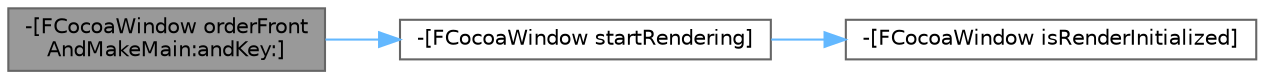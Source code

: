 digraph "-[FCocoaWindow orderFrontAndMakeMain:andKey:]"
{
 // INTERACTIVE_SVG=YES
 // LATEX_PDF_SIZE
  bgcolor="transparent";
  edge [fontname=Helvetica,fontsize=10,labelfontname=Helvetica,labelfontsize=10];
  node [fontname=Helvetica,fontsize=10,shape=box,height=0.2,width=0.4];
  rankdir="LR";
  Node1 [id="Node000001",label="-[FCocoaWindow orderFront\lAndMakeMain:andKey:]",height=0.2,width=0.4,color="gray40", fillcolor="grey60", style="filled", fontcolor="black",tooltip="Order window to the front."];
  Node1 -> Node2 [id="edge1_Node000001_Node000002",color="steelblue1",style="solid",tooltip=" "];
  Node2 [id="Node000002",label="-[FCocoaWindow startRendering]",height=0.2,width=0.4,color="grey40", fillcolor="white", style="filled",URL="$d9/d0b/interfaceFCocoaWindow.html#ae0ff992b7fbc227a967f0a7b4f6d9405",tooltip=" "];
  Node2 -> Node3 [id="edge2_Node000002_Node000003",color="steelblue1",style="solid",tooltip=" "];
  Node3 [id="Node000003",label="-[FCocoaWindow isRenderInitialized]",height=0.2,width=0.4,color="grey40", fillcolor="white", style="filled",URL="$d9/d0b/interfaceFCocoaWindow.html#ae1ae8f52f9b293f05e00db9e9abf6e31",tooltip=" "];
}
